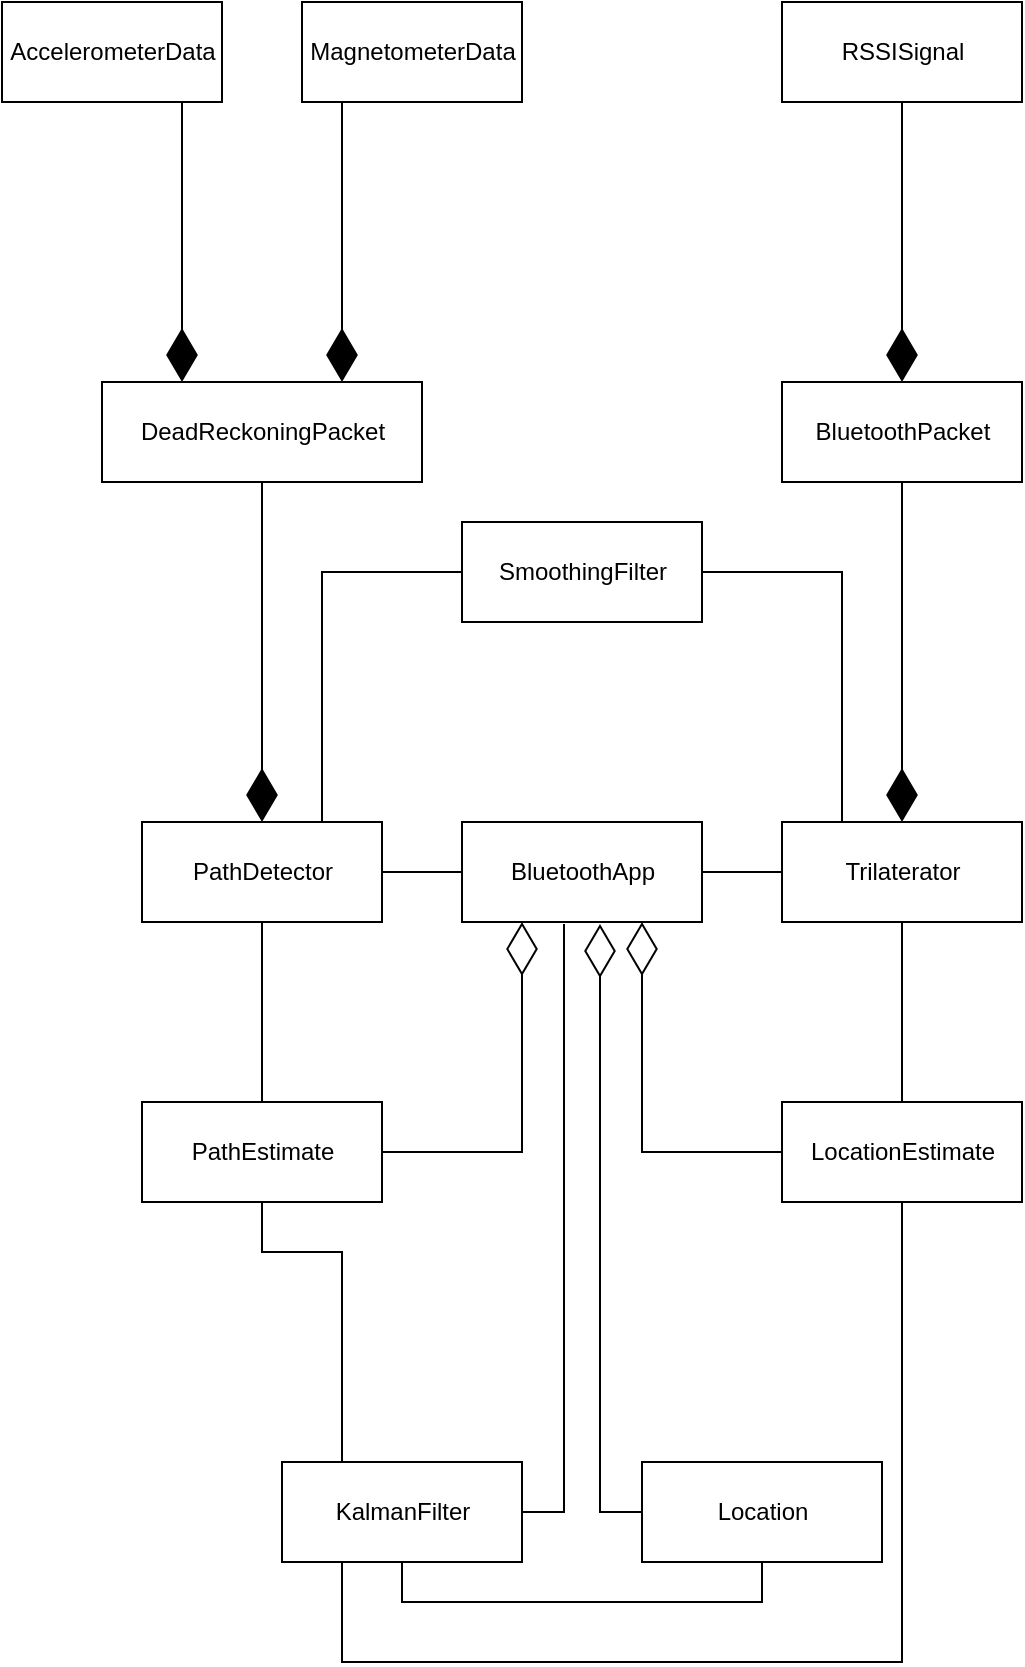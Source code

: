 <mxfile version="13.7.9" type="device"><diagram id="mVz0nvGgMlB4liz4QskL" name="Page-1"><mxGraphModel dx="1086" dy="806" grid="1" gridSize="10" guides="1" tooltips="1" connect="1" arrows="1" fold="1" page="1" pageScale="1" pageWidth="850" pageHeight="1100" math="0" shadow="0"><root><mxCell id="0"/><mxCell id="1" parent="0"/><mxCell id="mBkdYC-WJ8b8P82vH1jR-61" value="AccelerometerData" style="html=1;" parent="1" vertex="1"><mxGeometry x="50" y="40" width="110" height="50" as="geometry"/></mxCell><mxCell id="mBkdYC-WJ8b8P82vH1jR-62" value="MagnetometerData" style="html=1;" parent="1" vertex="1"><mxGeometry x="200" y="40" width="110" height="50" as="geometry"/></mxCell><mxCell id="mBkdYC-WJ8b8P82vH1jR-63" value="RSSISignal" style="html=1;" parent="1" vertex="1"><mxGeometry x="440" y="40" width="120" height="50" as="geometry"/></mxCell><mxCell id="mBkdYC-WJ8b8P82vH1jR-64" value="BluetoothPacket" style="html=1;" parent="1" vertex="1"><mxGeometry x="440" y="230" width="120" height="50" as="geometry"/></mxCell><mxCell id="mBkdYC-WJ8b8P82vH1jR-158" style="edgeStyle=orthogonalEdgeStyle;rounded=0;orthogonalLoop=1;jettySize=auto;html=1;exitX=1;exitY=0.5;exitDx=0;exitDy=0;entryX=0.25;entryY=0;entryDx=0;entryDy=0;startArrow=none;startFill=0;endArrow=none;endFill=0;" parent="1" source="mBkdYC-WJ8b8P82vH1jR-65" target="mBkdYC-WJ8b8P82vH1jR-110" edge="1"><mxGeometry relative="1" as="geometry"/></mxCell><mxCell id="mBkdYC-WJ8b8P82vH1jR-65" value="SmoothingFilter" style="html=1;" parent="1" vertex="1"><mxGeometry x="280" y="300" width="120" height="50" as="geometry"/></mxCell><mxCell id="mBkdYC-WJ8b8P82vH1jR-66" value="DeadReckoningPacket" style="html=1;" parent="1" vertex="1"><mxGeometry x="100" y="230" width="160" height="50" as="geometry"/></mxCell><mxCell id="mBkdYC-WJ8b8P82vH1jR-150" style="edgeStyle=orthogonalEdgeStyle;rounded=0;orthogonalLoop=1;jettySize=auto;html=1;exitX=1;exitY=0.5;exitDx=0;exitDy=0;entryX=0.25;entryY=1;entryDx=0;entryDy=0;endArrow=diamondThin;endFill=0;startArrow=none;startFill=0;endSize=24;" parent="1" source="mBkdYC-WJ8b8P82vH1jR-68" target="mBkdYC-WJ8b8P82vH1jR-90" edge="1"><mxGeometry relative="1" as="geometry"/></mxCell><mxCell id="mBkdYC-WJ8b8P82vH1jR-161" style="edgeStyle=orthogonalEdgeStyle;rounded=0;orthogonalLoop=1;jettySize=auto;html=1;exitX=0.5;exitY=0;exitDx=0;exitDy=0;entryX=0.5;entryY=1;entryDx=0;entryDy=0;startArrow=none;startFill=0;endArrow=none;endFill=0;" parent="1" source="mBkdYC-WJ8b8P82vH1jR-68" target="mBkdYC-WJ8b8P82vH1jR-70" edge="1"><mxGeometry relative="1" as="geometry"/></mxCell><mxCell id="mBkdYC-WJ8b8P82vH1jR-166" style="edgeStyle=orthogonalEdgeStyle;rounded=0;orthogonalLoop=1;jettySize=auto;html=1;exitX=0.5;exitY=1;exitDx=0;exitDy=0;entryX=0.25;entryY=0;entryDx=0;entryDy=0;startArrow=none;startFill=0;endArrow=none;endFill=0;endSize=6;strokeWidth=1;" parent="1" source="mBkdYC-WJ8b8P82vH1jR-68" target="mBkdYC-WJ8b8P82vH1jR-72" edge="1"><mxGeometry relative="1" as="geometry"><Array as="points"><mxPoint x="180" y="665"/><mxPoint x="220" y="665"/></Array></mxGeometry></mxCell><mxCell id="mBkdYC-WJ8b8P82vH1jR-68" value="PathEstimate" style="html=1;" parent="1" vertex="1"><mxGeometry x="120" y="590" width="120" height="50" as="geometry"/></mxCell><mxCell id="mBkdYC-WJ8b8P82vH1jR-144" style="edgeStyle=orthogonalEdgeStyle;rounded=0;orthogonalLoop=1;jettySize=auto;html=1;exitX=1;exitY=0.5;exitDx=0;exitDy=0;entryX=0;entryY=0.5;entryDx=0;entryDy=0;endArrow=none;endFill=0;" parent="1" source="mBkdYC-WJ8b8P82vH1jR-70" target="mBkdYC-WJ8b8P82vH1jR-90" edge="1"><mxGeometry relative="1" as="geometry"/></mxCell><mxCell id="mBkdYC-WJ8b8P82vH1jR-159" style="edgeStyle=orthogonalEdgeStyle;rounded=0;orthogonalLoop=1;jettySize=auto;html=1;exitX=0.75;exitY=0;exitDx=0;exitDy=0;entryX=0;entryY=0.5;entryDx=0;entryDy=0;startArrow=none;startFill=0;endArrow=none;endFill=0;" parent="1" source="mBkdYC-WJ8b8P82vH1jR-70" target="mBkdYC-WJ8b8P82vH1jR-65" edge="1"><mxGeometry relative="1" as="geometry"/></mxCell><mxCell id="mBkdYC-WJ8b8P82vH1jR-70" value="PathDetector" style="html=1;" parent="1" vertex="1"><mxGeometry x="120" y="450" width="120" height="50" as="geometry"/></mxCell><mxCell id="mBkdYC-WJ8b8P82vH1jR-149" style="edgeStyle=orthogonalEdgeStyle;rounded=0;orthogonalLoop=1;jettySize=auto;html=1;exitX=0;exitY=0.5;exitDx=0;exitDy=0;entryX=0.75;entryY=1;entryDx=0;entryDy=0;endArrow=diamondThin;endFill=0;startArrow=none;startFill=0;strokeWidth=1;endSize=24;" parent="1" source="mBkdYC-WJ8b8P82vH1jR-71" target="mBkdYC-WJ8b8P82vH1jR-90" edge="1"><mxGeometry relative="1" as="geometry"/></mxCell><mxCell id="mBkdYC-WJ8b8P82vH1jR-168" style="edgeStyle=orthogonalEdgeStyle;rounded=0;orthogonalLoop=1;jettySize=auto;html=1;exitX=0.5;exitY=1;exitDx=0;exitDy=0;entryX=0.25;entryY=1;entryDx=0;entryDy=0;startArrow=none;startFill=0;endArrow=none;endFill=0;endSize=6;strokeWidth=1;" parent="1" source="mBkdYC-WJ8b8P82vH1jR-71" target="mBkdYC-WJ8b8P82vH1jR-72" edge="1"><mxGeometry relative="1" as="geometry"><Array as="points"><mxPoint x="500" y="870"/><mxPoint x="220" y="870"/></Array></mxGeometry></mxCell><mxCell id="mBkdYC-WJ8b8P82vH1jR-71" value="LocationEstimate" style="html=1;" parent="1" vertex="1"><mxGeometry x="440" y="590" width="120" height="50" as="geometry"/></mxCell><mxCell id="mBkdYC-WJ8b8P82vH1jR-153" style="edgeStyle=orthogonalEdgeStyle;rounded=0;orthogonalLoop=1;jettySize=auto;html=1;exitX=1;exitY=0.5;exitDx=0;exitDy=0;entryX=0.425;entryY=1.02;entryDx=0;entryDy=0;entryPerimeter=0;endArrow=none;endFill=0;" parent="1" source="mBkdYC-WJ8b8P82vH1jR-72" target="mBkdYC-WJ8b8P82vH1jR-90" edge="1"><mxGeometry relative="1" as="geometry"/></mxCell><mxCell id="mBkdYC-WJ8b8P82vH1jR-155" style="edgeStyle=orthogonalEdgeStyle;rounded=0;orthogonalLoop=1;jettySize=auto;html=1;exitX=0.5;exitY=1;exitDx=0;exitDy=0;entryX=0.5;entryY=1;entryDx=0;entryDy=0;endArrow=none;endFill=0;" parent="1" source="mBkdYC-WJ8b8P82vH1jR-72" target="mBkdYC-WJ8b8P82vH1jR-73" edge="1"><mxGeometry relative="1" as="geometry"/></mxCell><mxCell id="mBkdYC-WJ8b8P82vH1jR-72" value="KalmanFilter" style="html=1;" parent="1" vertex="1"><mxGeometry x="190" y="770" width="120" height="50" as="geometry"/></mxCell><mxCell id="mBkdYC-WJ8b8P82vH1jR-73" value="Location" style="html=1;" parent="1" vertex="1"><mxGeometry x="370" y="770" width="120" height="50" as="geometry"/></mxCell><mxCell id="mBkdYC-WJ8b8P82vH1jR-77" value="" style="endArrow=diamondThin;endFill=1;endSize=24;html=1;entryX=0.5;entryY=0;entryDx=0;entryDy=0;exitX=0.5;exitY=1;exitDx=0;exitDy=0;" parent="1" source="mBkdYC-WJ8b8P82vH1jR-63" target="mBkdYC-WJ8b8P82vH1jR-64" edge="1"><mxGeometry width="160" relative="1" as="geometry"><mxPoint x="100" y="610" as="sourcePoint"/><mxPoint x="260" y="610" as="targetPoint"/></mxGeometry></mxCell><mxCell id="mBkdYC-WJ8b8P82vH1jR-143" style="edgeStyle=orthogonalEdgeStyle;rounded=0;orthogonalLoop=1;jettySize=auto;html=1;exitX=1;exitY=0.5;exitDx=0;exitDy=0;entryX=0;entryY=0.5;entryDx=0;entryDy=0;endArrow=none;endFill=0;" parent="1" source="mBkdYC-WJ8b8P82vH1jR-90" target="mBkdYC-WJ8b8P82vH1jR-110" edge="1"><mxGeometry relative="1" as="geometry"/></mxCell><mxCell id="mBkdYC-WJ8b8P82vH1jR-90" value="BluetoothApp" style="html=1;" parent="1" vertex="1"><mxGeometry x="280" y="450" width="120" height="50" as="geometry"/></mxCell><mxCell id="mBkdYC-WJ8b8P82vH1jR-94" value="" style="endArrow=diamondThin;endFill=1;endSize=24;html=1;exitX=0.25;exitY=1;exitDx=0;exitDy=0;entryX=0.75;entryY=0;entryDx=0;entryDy=0;edgeStyle=orthogonalEdgeStyle;rounded=0;" parent="1" source="mBkdYC-WJ8b8P82vH1jR-62" target="mBkdYC-WJ8b8P82vH1jR-66" edge="1"><mxGeometry width="160" relative="1" as="geometry"><mxPoint x="200" y="130" as="sourcePoint"/><mxPoint x="360" y="130" as="targetPoint"/><Array as="points"><mxPoint x="220" y="90"/></Array></mxGeometry></mxCell><mxCell id="mBkdYC-WJ8b8P82vH1jR-96" value="" style="endArrow=diamondThin;endFill=1;endSize=24;html=1;exitX=0.75;exitY=1;exitDx=0;exitDy=0;entryX=0.25;entryY=0;entryDx=0;entryDy=0;edgeStyle=orthogonalEdgeStyle;rounded=0;" parent="1" source="mBkdYC-WJ8b8P82vH1jR-61" target="mBkdYC-WJ8b8P82vH1jR-66" edge="1"><mxGeometry width="160" relative="1" as="geometry"><mxPoint x="-40" y="120" as="sourcePoint"/><mxPoint x="120" y="120" as="targetPoint"/><Array as="points"><mxPoint x="140" y="90"/></Array></mxGeometry></mxCell><mxCell id="mBkdYC-WJ8b8P82vH1jR-156" style="edgeStyle=orthogonalEdgeStyle;rounded=0;orthogonalLoop=1;jettySize=auto;html=1;exitX=0.5;exitY=1;exitDx=0;exitDy=0;entryX=0.5;entryY=0;entryDx=0;entryDy=0;startArrow=none;startFill=0;endArrow=none;endFill=0;" parent="1" source="mBkdYC-WJ8b8P82vH1jR-110" target="mBkdYC-WJ8b8P82vH1jR-71" edge="1"><mxGeometry relative="1" as="geometry"/></mxCell><mxCell id="mBkdYC-WJ8b8P82vH1jR-110" value="Trilaterator" style="html=1;" parent="1" vertex="1"><mxGeometry x="440" y="450" width="120" height="50" as="geometry"/></mxCell><mxCell id="mBkdYC-WJ8b8P82vH1jR-162" value="" style="endArrow=diamondThin;endFill=1;endSize=24;html=1;exitX=0.5;exitY=1;exitDx=0;exitDy=0;entryX=0.5;entryY=0;entryDx=0;entryDy=0;" parent="1" source="mBkdYC-WJ8b8P82vH1jR-64" target="mBkdYC-WJ8b8P82vH1jR-110" edge="1"><mxGeometry width="160" relative="1" as="geometry"><mxPoint x="500" y="340" as="sourcePoint"/><mxPoint x="700" y="410" as="targetPoint"/></mxGeometry></mxCell><mxCell id="mBkdYC-WJ8b8P82vH1jR-163" value="" style="endArrow=diamondThin;endFill=1;endSize=24;html=1;exitX=0.5;exitY=1;exitDx=0;exitDy=0;entryX=0.5;entryY=0;entryDx=0;entryDy=0;" parent="1" source="mBkdYC-WJ8b8P82vH1jR-66" target="mBkdYC-WJ8b8P82vH1jR-70" edge="1"><mxGeometry width="160" relative="1" as="geometry"><mxPoint x="180" y="340" as="sourcePoint"/><mxPoint x="170" y="420" as="targetPoint"/></mxGeometry></mxCell><mxCell id="mBkdYC-WJ8b8P82vH1jR-164" value="" style="endArrow=diamondThin;endFill=0;endSize=24;html=1;entryX=0.575;entryY=1.02;entryDx=0;entryDy=0;entryPerimeter=0;exitX=0;exitY=0.5;exitDx=0;exitDy=0;edgeStyle=orthogonalEdgeStyle;rounded=0;" parent="1" source="mBkdYC-WJ8b8P82vH1jR-73" target="mBkdYC-WJ8b8P82vH1jR-90" edge="1"><mxGeometry width="160" relative="1" as="geometry"><mxPoint x="350" y="600" as="sourcePoint"/><mxPoint x="510" y="600" as="targetPoint"/></mxGeometry></mxCell></root></mxGraphModel></diagram></mxfile>